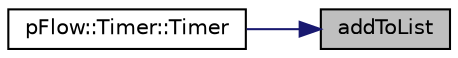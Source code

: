 digraph "addToList"
{
 // LATEX_PDF_SIZE
  edge [fontname="Helvetica",fontsize="10",labelfontname="Helvetica",labelfontsize="10"];
  node [fontname="Helvetica",fontsize="10",shape=record];
  rankdir="RL";
  Node1 [label="addToList",height=0.2,width=0.4,color="black", fillcolor="grey75", style="filled", fontcolor="black",tooltip=" "];
  Node1 -> Node2 [dir="back",color="midnightblue",fontsize="10",style="solid",fontname="Helvetica"];
  Node2 [label="pFlow::Timer::Timer",height=0.2,width=0.4,color="black", fillcolor="white", style="filled",URL="$classpFlow_1_1Timer.html#a0f800fa03829556b3605ec9247c3a409",tooltip=" "];
}
